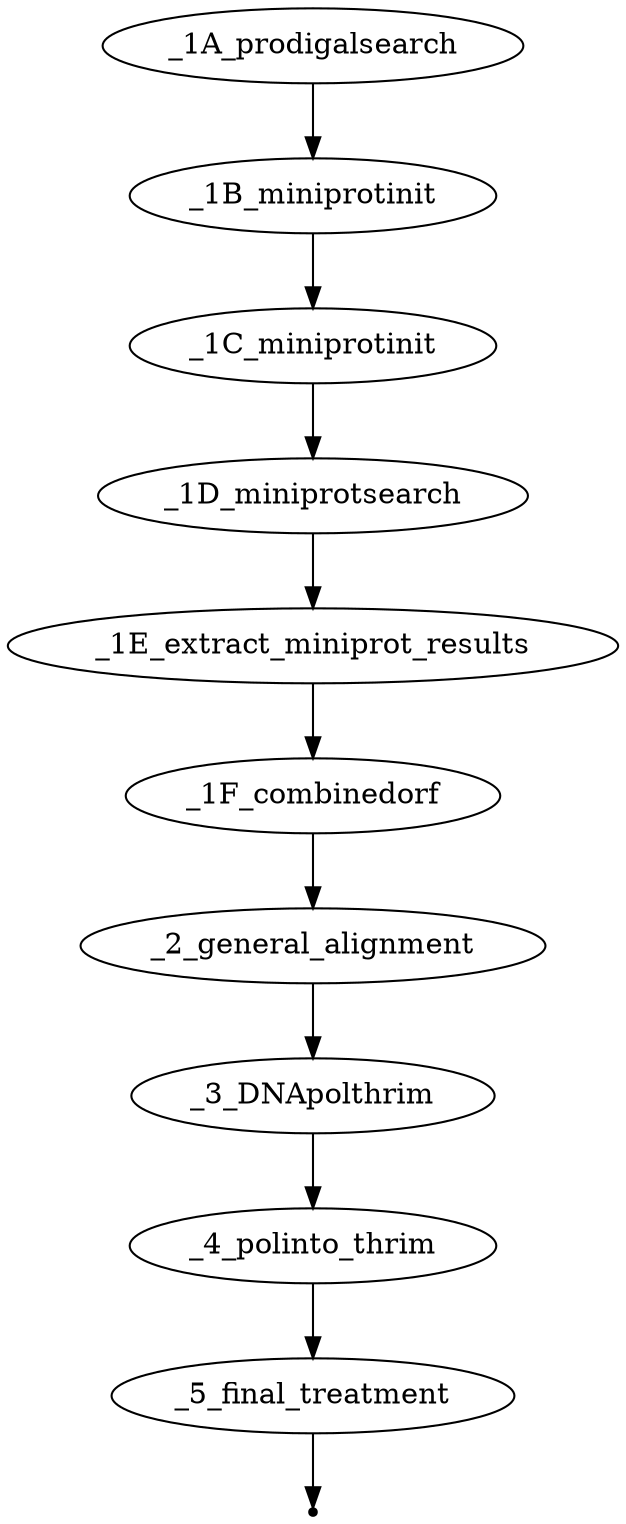 digraph "dag" {
v0 [label="_1A_prodigalsearch"];
v1 [label="_1B_miniprotinit"];
v0 -> v1;

v1 [label="_1B_miniprotinit"];
v2 [label="_1C_miniprotinit"];
v1 -> v2;

v2 [label="_1C_miniprotinit"];
v3 [label="_1D_miniprotsearch"];
v2 -> v3;

v3 [label="_1D_miniprotsearch"];
v4 [label="_1E_extract_miniprot_results"];
v3 -> v4;

v4 [label="_1E_extract_miniprot_results"];
v5 [label="_1F_combinedorf"];
v4 -> v5;

v5 [label="_1F_combinedorf"];
v6 [label="_2_general_alignment"];
v5 -> v6;

v6 [label="_2_general_alignment"];
v7 [label="_3_DNApolthrim"];
v6 -> v7;

v7 [label="_3_DNApolthrim"];
v8 [label="_4_polinto_thrim"];
v7 -> v8;

v8 [label="_4_polinto_thrim"];
v9 [label="_5_final_treatment"];
v8 -> v9;

v9 [label="_5_final_treatment"];
v10 [shape=point];
v9 -> v10;

}
